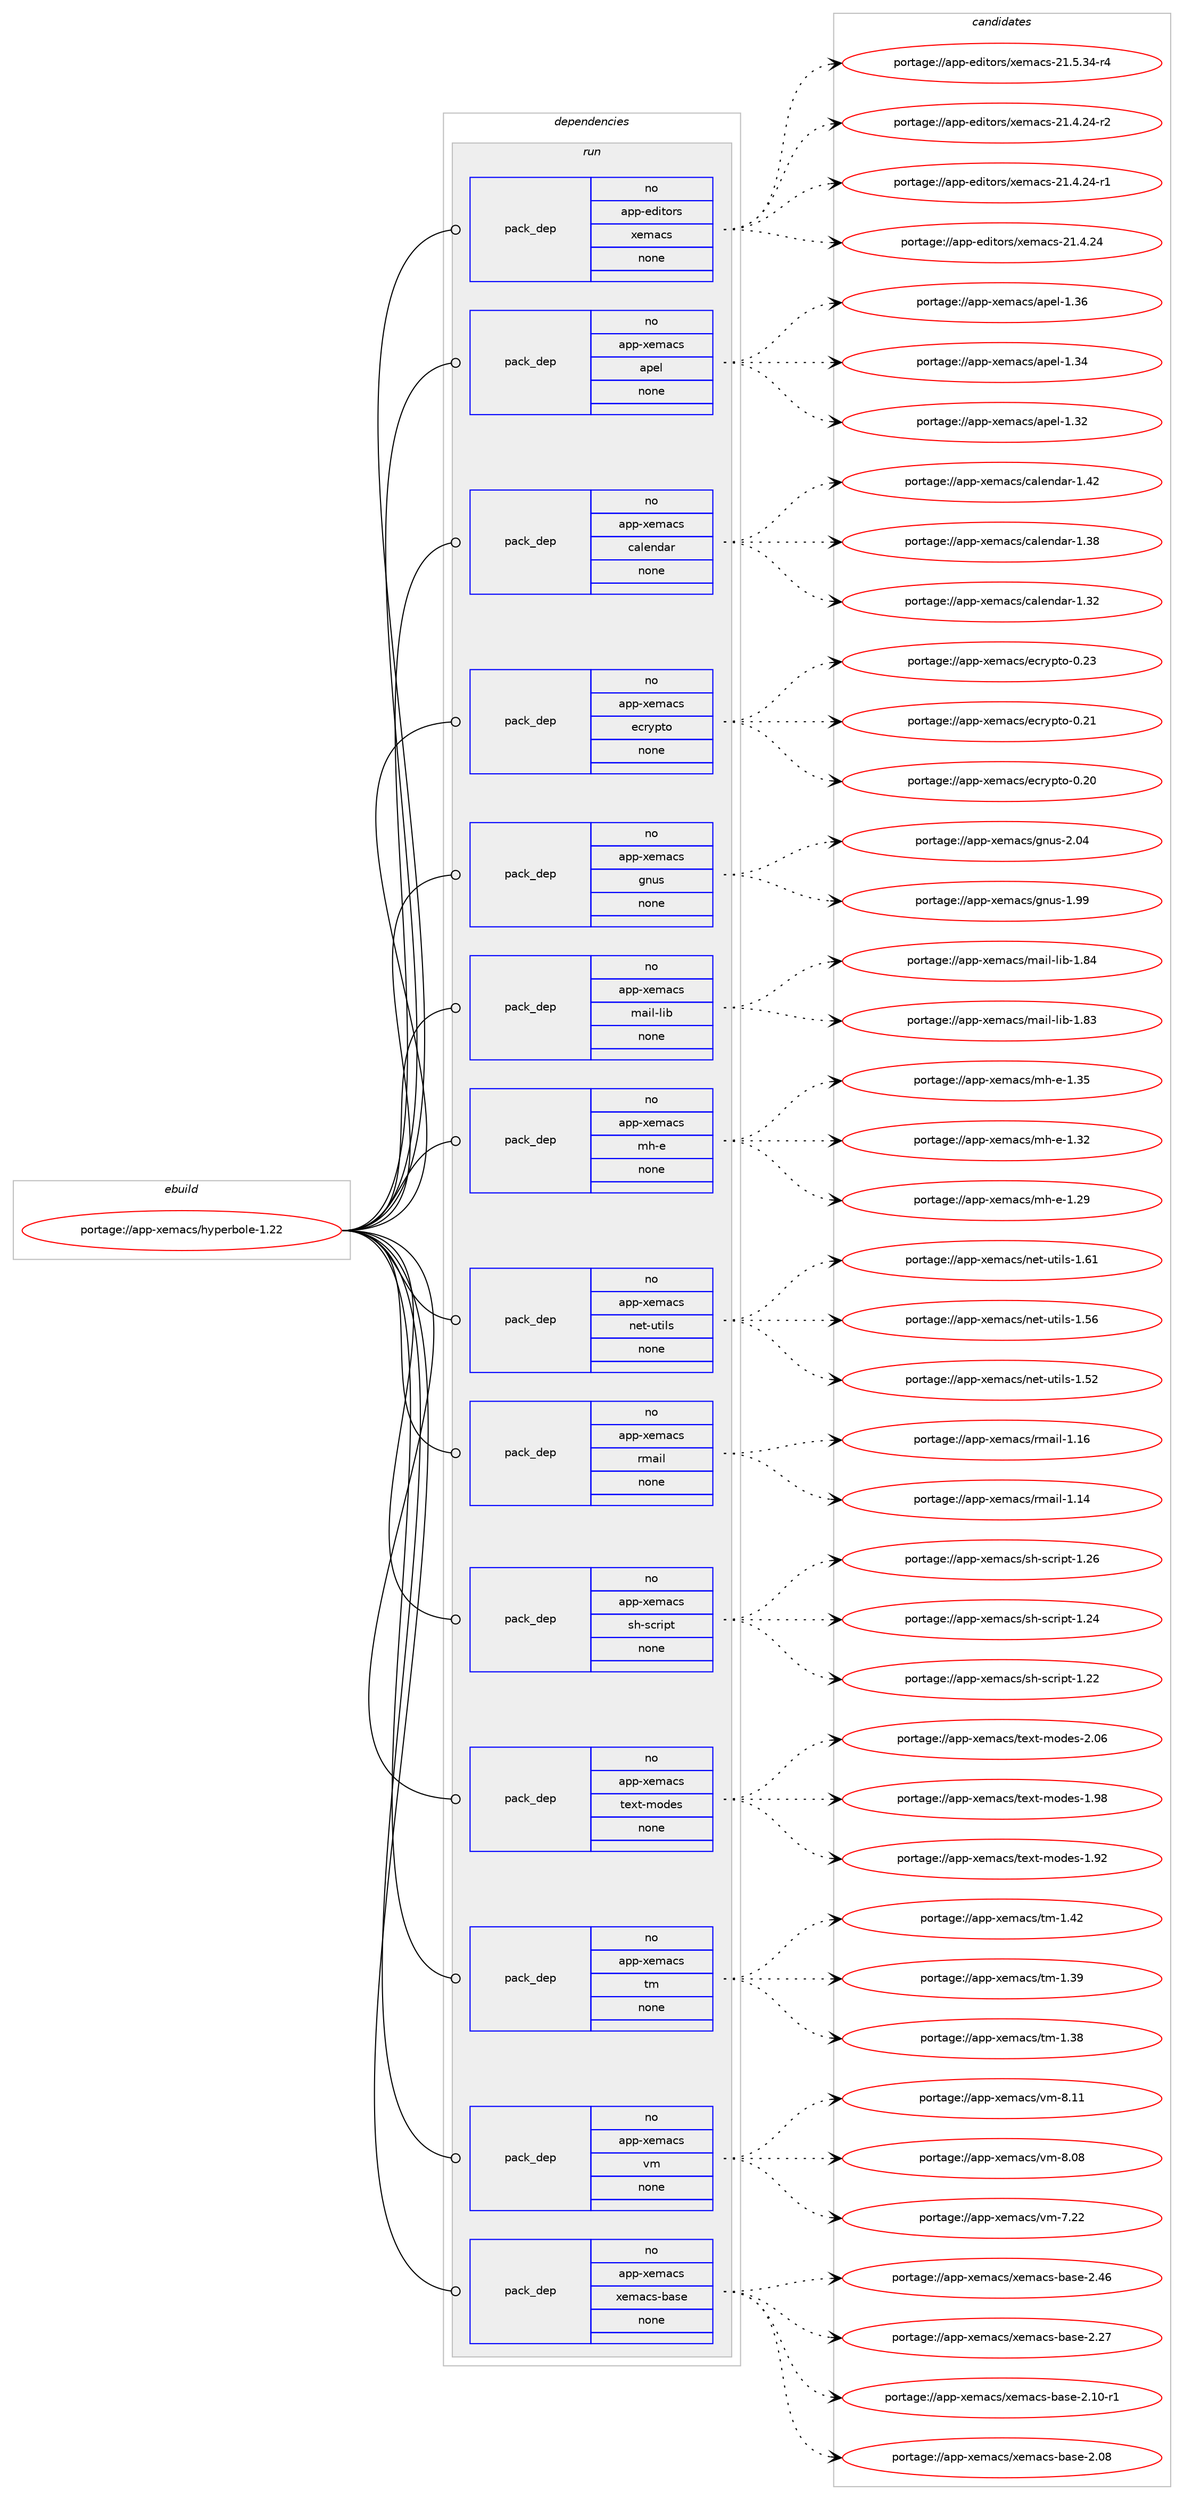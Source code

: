 digraph prolog {

# *************
# Graph options
# *************

newrank=true;
concentrate=true;
compound=true;
graph [rankdir=LR,fontname=Helvetica,fontsize=10,ranksep=1.5];#, ranksep=2.5, nodesep=0.2];
edge  [arrowhead=vee];
node  [fontname=Helvetica,fontsize=10];

# **********
# The ebuild
# **********

subgraph cluster_leftcol {
color=gray;
label=<<i>ebuild</i>>;
id [label="portage://app-xemacs/hyperbole-1.22", color=red, width=4, href="../app-xemacs/hyperbole-1.22.svg"];
}

# ****************
# The dependencies
# ****************

subgraph cluster_midcol {
color=gray;
label=<<i>dependencies</i>>;
subgraph cluster_compile {
fillcolor="#eeeeee";
style=filled;
label=<<i>compile</i>>;
}
subgraph cluster_compileandrun {
fillcolor="#eeeeee";
style=filled;
label=<<i>compile and run</i>>;
}
subgraph cluster_run {
fillcolor="#eeeeee";
style=filled;
label=<<i>run</i>>;
subgraph pack441690 {
dependency588178 [label=<<TABLE BORDER="0" CELLBORDER="1" CELLSPACING="0" CELLPADDING="4" WIDTH="220"><TR><TD ROWSPAN="6" CELLPADDING="30">pack_dep</TD></TR><TR><TD WIDTH="110">no</TD></TR><TR><TD>app-editors</TD></TR><TR><TD>xemacs</TD></TR><TR><TD>none</TD></TR><TR><TD></TD></TR></TABLE>>, shape=none, color=blue];
}
id:e -> dependency588178:w [weight=20,style="solid",arrowhead="odot"];
subgraph pack441691 {
dependency588179 [label=<<TABLE BORDER="0" CELLBORDER="1" CELLSPACING="0" CELLPADDING="4" WIDTH="220"><TR><TD ROWSPAN="6" CELLPADDING="30">pack_dep</TD></TR><TR><TD WIDTH="110">no</TD></TR><TR><TD>app-xemacs</TD></TR><TR><TD>apel</TD></TR><TR><TD>none</TD></TR><TR><TD></TD></TR></TABLE>>, shape=none, color=blue];
}
id:e -> dependency588179:w [weight=20,style="solid",arrowhead="odot"];
subgraph pack441692 {
dependency588180 [label=<<TABLE BORDER="0" CELLBORDER="1" CELLSPACING="0" CELLPADDING="4" WIDTH="220"><TR><TD ROWSPAN="6" CELLPADDING="30">pack_dep</TD></TR><TR><TD WIDTH="110">no</TD></TR><TR><TD>app-xemacs</TD></TR><TR><TD>calendar</TD></TR><TR><TD>none</TD></TR><TR><TD></TD></TR></TABLE>>, shape=none, color=blue];
}
id:e -> dependency588180:w [weight=20,style="solid",arrowhead="odot"];
subgraph pack441693 {
dependency588181 [label=<<TABLE BORDER="0" CELLBORDER="1" CELLSPACING="0" CELLPADDING="4" WIDTH="220"><TR><TD ROWSPAN="6" CELLPADDING="30">pack_dep</TD></TR><TR><TD WIDTH="110">no</TD></TR><TR><TD>app-xemacs</TD></TR><TR><TD>ecrypto</TD></TR><TR><TD>none</TD></TR><TR><TD></TD></TR></TABLE>>, shape=none, color=blue];
}
id:e -> dependency588181:w [weight=20,style="solid",arrowhead="odot"];
subgraph pack441694 {
dependency588182 [label=<<TABLE BORDER="0" CELLBORDER="1" CELLSPACING="0" CELLPADDING="4" WIDTH="220"><TR><TD ROWSPAN="6" CELLPADDING="30">pack_dep</TD></TR><TR><TD WIDTH="110">no</TD></TR><TR><TD>app-xemacs</TD></TR><TR><TD>gnus</TD></TR><TR><TD>none</TD></TR><TR><TD></TD></TR></TABLE>>, shape=none, color=blue];
}
id:e -> dependency588182:w [weight=20,style="solid",arrowhead="odot"];
subgraph pack441695 {
dependency588183 [label=<<TABLE BORDER="0" CELLBORDER="1" CELLSPACING="0" CELLPADDING="4" WIDTH="220"><TR><TD ROWSPAN="6" CELLPADDING="30">pack_dep</TD></TR><TR><TD WIDTH="110">no</TD></TR><TR><TD>app-xemacs</TD></TR><TR><TD>mail-lib</TD></TR><TR><TD>none</TD></TR><TR><TD></TD></TR></TABLE>>, shape=none, color=blue];
}
id:e -> dependency588183:w [weight=20,style="solid",arrowhead="odot"];
subgraph pack441696 {
dependency588184 [label=<<TABLE BORDER="0" CELLBORDER="1" CELLSPACING="0" CELLPADDING="4" WIDTH="220"><TR><TD ROWSPAN="6" CELLPADDING="30">pack_dep</TD></TR><TR><TD WIDTH="110">no</TD></TR><TR><TD>app-xemacs</TD></TR><TR><TD>mh-e</TD></TR><TR><TD>none</TD></TR><TR><TD></TD></TR></TABLE>>, shape=none, color=blue];
}
id:e -> dependency588184:w [weight=20,style="solid",arrowhead="odot"];
subgraph pack441697 {
dependency588185 [label=<<TABLE BORDER="0" CELLBORDER="1" CELLSPACING="0" CELLPADDING="4" WIDTH="220"><TR><TD ROWSPAN="6" CELLPADDING="30">pack_dep</TD></TR><TR><TD WIDTH="110">no</TD></TR><TR><TD>app-xemacs</TD></TR><TR><TD>net-utils</TD></TR><TR><TD>none</TD></TR><TR><TD></TD></TR></TABLE>>, shape=none, color=blue];
}
id:e -> dependency588185:w [weight=20,style="solid",arrowhead="odot"];
subgraph pack441698 {
dependency588186 [label=<<TABLE BORDER="0" CELLBORDER="1" CELLSPACING="0" CELLPADDING="4" WIDTH="220"><TR><TD ROWSPAN="6" CELLPADDING="30">pack_dep</TD></TR><TR><TD WIDTH="110">no</TD></TR><TR><TD>app-xemacs</TD></TR><TR><TD>rmail</TD></TR><TR><TD>none</TD></TR><TR><TD></TD></TR></TABLE>>, shape=none, color=blue];
}
id:e -> dependency588186:w [weight=20,style="solid",arrowhead="odot"];
subgraph pack441699 {
dependency588187 [label=<<TABLE BORDER="0" CELLBORDER="1" CELLSPACING="0" CELLPADDING="4" WIDTH="220"><TR><TD ROWSPAN="6" CELLPADDING="30">pack_dep</TD></TR><TR><TD WIDTH="110">no</TD></TR><TR><TD>app-xemacs</TD></TR><TR><TD>sh-script</TD></TR><TR><TD>none</TD></TR><TR><TD></TD></TR></TABLE>>, shape=none, color=blue];
}
id:e -> dependency588187:w [weight=20,style="solid",arrowhead="odot"];
subgraph pack441700 {
dependency588188 [label=<<TABLE BORDER="0" CELLBORDER="1" CELLSPACING="0" CELLPADDING="4" WIDTH="220"><TR><TD ROWSPAN="6" CELLPADDING="30">pack_dep</TD></TR><TR><TD WIDTH="110">no</TD></TR><TR><TD>app-xemacs</TD></TR><TR><TD>text-modes</TD></TR><TR><TD>none</TD></TR><TR><TD></TD></TR></TABLE>>, shape=none, color=blue];
}
id:e -> dependency588188:w [weight=20,style="solid",arrowhead="odot"];
subgraph pack441701 {
dependency588189 [label=<<TABLE BORDER="0" CELLBORDER="1" CELLSPACING="0" CELLPADDING="4" WIDTH="220"><TR><TD ROWSPAN="6" CELLPADDING="30">pack_dep</TD></TR><TR><TD WIDTH="110">no</TD></TR><TR><TD>app-xemacs</TD></TR><TR><TD>tm</TD></TR><TR><TD>none</TD></TR><TR><TD></TD></TR></TABLE>>, shape=none, color=blue];
}
id:e -> dependency588189:w [weight=20,style="solid",arrowhead="odot"];
subgraph pack441702 {
dependency588190 [label=<<TABLE BORDER="0" CELLBORDER="1" CELLSPACING="0" CELLPADDING="4" WIDTH="220"><TR><TD ROWSPAN="6" CELLPADDING="30">pack_dep</TD></TR><TR><TD WIDTH="110">no</TD></TR><TR><TD>app-xemacs</TD></TR><TR><TD>vm</TD></TR><TR><TD>none</TD></TR><TR><TD></TD></TR></TABLE>>, shape=none, color=blue];
}
id:e -> dependency588190:w [weight=20,style="solid",arrowhead="odot"];
subgraph pack441703 {
dependency588191 [label=<<TABLE BORDER="0" CELLBORDER="1" CELLSPACING="0" CELLPADDING="4" WIDTH="220"><TR><TD ROWSPAN="6" CELLPADDING="30">pack_dep</TD></TR><TR><TD WIDTH="110">no</TD></TR><TR><TD>app-xemacs</TD></TR><TR><TD>xemacs-base</TD></TR><TR><TD>none</TD></TR><TR><TD></TD></TR></TABLE>>, shape=none, color=blue];
}
id:e -> dependency588191:w [weight=20,style="solid",arrowhead="odot"];
}
}

# **************
# The candidates
# **************

subgraph cluster_choices {
rank=same;
color=gray;
label=<<i>candidates</i>>;

subgraph choice441690 {
color=black;
nodesep=1;
choice971121124510110010511611111411547120101109979911545504946534651524511452 [label="portage://app-editors/xemacs-21.5.34-r4", color=red, width=4,href="../app-editors/xemacs-21.5.34-r4.svg"];
choice971121124510110010511611111411547120101109979911545504946524650524511450 [label="portage://app-editors/xemacs-21.4.24-r2", color=red, width=4,href="../app-editors/xemacs-21.4.24-r2.svg"];
choice971121124510110010511611111411547120101109979911545504946524650524511449 [label="portage://app-editors/xemacs-21.4.24-r1", color=red, width=4,href="../app-editors/xemacs-21.4.24-r1.svg"];
choice97112112451011001051161111141154712010110997991154550494652465052 [label="portage://app-editors/xemacs-21.4.24", color=red, width=4,href="../app-editors/xemacs-21.4.24.svg"];
dependency588178:e -> choice971121124510110010511611111411547120101109979911545504946534651524511452:w [style=dotted,weight="100"];
dependency588178:e -> choice971121124510110010511611111411547120101109979911545504946524650524511450:w [style=dotted,weight="100"];
dependency588178:e -> choice971121124510110010511611111411547120101109979911545504946524650524511449:w [style=dotted,weight="100"];
dependency588178:e -> choice97112112451011001051161111141154712010110997991154550494652465052:w [style=dotted,weight="100"];
}
subgraph choice441691 {
color=black;
nodesep=1;
choice9711211245120101109979911547971121011084549465154 [label="portage://app-xemacs/apel-1.36", color=red, width=4,href="../app-xemacs/apel-1.36.svg"];
choice9711211245120101109979911547971121011084549465152 [label="portage://app-xemacs/apel-1.34", color=red, width=4,href="../app-xemacs/apel-1.34.svg"];
choice9711211245120101109979911547971121011084549465150 [label="portage://app-xemacs/apel-1.32", color=red, width=4,href="../app-xemacs/apel-1.32.svg"];
dependency588179:e -> choice9711211245120101109979911547971121011084549465154:w [style=dotted,weight="100"];
dependency588179:e -> choice9711211245120101109979911547971121011084549465152:w [style=dotted,weight="100"];
dependency588179:e -> choice9711211245120101109979911547971121011084549465150:w [style=dotted,weight="100"];
}
subgraph choice441692 {
color=black;
nodesep=1;
choice97112112451201011099799115479997108101110100971144549465250 [label="portage://app-xemacs/calendar-1.42", color=red, width=4,href="../app-xemacs/calendar-1.42.svg"];
choice97112112451201011099799115479997108101110100971144549465156 [label="portage://app-xemacs/calendar-1.38", color=red, width=4,href="../app-xemacs/calendar-1.38.svg"];
choice97112112451201011099799115479997108101110100971144549465150 [label="portage://app-xemacs/calendar-1.32", color=red, width=4,href="../app-xemacs/calendar-1.32.svg"];
dependency588180:e -> choice97112112451201011099799115479997108101110100971144549465250:w [style=dotted,weight="100"];
dependency588180:e -> choice97112112451201011099799115479997108101110100971144549465156:w [style=dotted,weight="100"];
dependency588180:e -> choice97112112451201011099799115479997108101110100971144549465150:w [style=dotted,weight="100"];
}
subgraph choice441693 {
color=black;
nodesep=1;
choice9711211245120101109979911547101991141211121161114548465051 [label="portage://app-xemacs/ecrypto-0.23", color=red, width=4,href="../app-xemacs/ecrypto-0.23.svg"];
choice9711211245120101109979911547101991141211121161114548465049 [label="portage://app-xemacs/ecrypto-0.21", color=red, width=4,href="../app-xemacs/ecrypto-0.21.svg"];
choice9711211245120101109979911547101991141211121161114548465048 [label="portage://app-xemacs/ecrypto-0.20", color=red, width=4,href="../app-xemacs/ecrypto-0.20.svg"];
dependency588181:e -> choice9711211245120101109979911547101991141211121161114548465051:w [style=dotted,weight="100"];
dependency588181:e -> choice9711211245120101109979911547101991141211121161114548465049:w [style=dotted,weight="100"];
dependency588181:e -> choice9711211245120101109979911547101991141211121161114548465048:w [style=dotted,weight="100"];
}
subgraph choice441694 {
color=black;
nodesep=1;
choice97112112451201011099799115471031101171154550464852 [label="portage://app-xemacs/gnus-2.04", color=red, width=4,href="../app-xemacs/gnus-2.04.svg"];
choice97112112451201011099799115471031101171154549465757 [label="portage://app-xemacs/gnus-1.99", color=red, width=4,href="../app-xemacs/gnus-1.99.svg"];
dependency588182:e -> choice97112112451201011099799115471031101171154550464852:w [style=dotted,weight="100"];
dependency588182:e -> choice97112112451201011099799115471031101171154549465757:w [style=dotted,weight="100"];
}
subgraph choice441695 {
color=black;
nodesep=1;
choice97112112451201011099799115471099710510845108105984549465652 [label="portage://app-xemacs/mail-lib-1.84", color=red, width=4,href="../app-xemacs/mail-lib-1.84.svg"];
choice97112112451201011099799115471099710510845108105984549465651 [label="portage://app-xemacs/mail-lib-1.83", color=red, width=4,href="../app-xemacs/mail-lib-1.83.svg"];
dependency588183:e -> choice97112112451201011099799115471099710510845108105984549465652:w [style=dotted,weight="100"];
dependency588183:e -> choice97112112451201011099799115471099710510845108105984549465651:w [style=dotted,weight="100"];
}
subgraph choice441696 {
color=black;
nodesep=1;
choice9711211245120101109979911547109104451014549465153 [label="portage://app-xemacs/mh-e-1.35", color=red, width=4,href="../app-xemacs/mh-e-1.35.svg"];
choice9711211245120101109979911547109104451014549465150 [label="portage://app-xemacs/mh-e-1.32", color=red, width=4,href="../app-xemacs/mh-e-1.32.svg"];
choice9711211245120101109979911547109104451014549465057 [label="portage://app-xemacs/mh-e-1.29", color=red, width=4,href="../app-xemacs/mh-e-1.29.svg"];
dependency588184:e -> choice9711211245120101109979911547109104451014549465153:w [style=dotted,weight="100"];
dependency588184:e -> choice9711211245120101109979911547109104451014549465150:w [style=dotted,weight="100"];
dependency588184:e -> choice9711211245120101109979911547109104451014549465057:w [style=dotted,weight="100"];
}
subgraph choice441697 {
color=black;
nodesep=1;
choice9711211245120101109979911547110101116451171161051081154549465449 [label="portage://app-xemacs/net-utils-1.61", color=red, width=4,href="../app-xemacs/net-utils-1.61.svg"];
choice9711211245120101109979911547110101116451171161051081154549465354 [label="portage://app-xemacs/net-utils-1.56", color=red, width=4,href="../app-xemacs/net-utils-1.56.svg"];
choice9711211245120101109979911547110101116451171161051081154549465350 [label="portage://app-xemacs/net-utils-1.52", color=red, width=4,href="../app-xemacs/net-utils-1.52.svg"];
dependency588185:e -> choice9711211245120101109979911547110101116451171161051081154549465449:w [style=dotted,weight="100"];
dependency588185:e -> choice9711211245120101109979911547110101116451171161051081154549465354:w [style=dotted,weight="100"];
dependency588185:e -> choice9711211245120101109979911547110101116451171161051081154549465350:w [style=dotted,weight="100"];
}
subgraph choice441698 {
color=black;
nodesep=1;
choice9711211245120101109979911547114109971051084549464954 [label="portage://app-xemacs/rmail-1.16", color=red, width=4,href="../app-xemacs/rmail-1.16.svg"];
choice9711211245120101109979911547114109971051084549464952 [label="portage://app-xemacs/rmail-1.14", color=red, width=4,href="../app-xemacs/rmail-1.14.svg"];
dependency588186:e -> choice9711211245120101109979911547114109971051084549464954:w [style=dotted,weight="100"];
dependency588186:e -> choice9711211245120101109979911547114109971051084549464952:w [style=dotted,weight="100"];
}
subgraph choice441699 {
color=black;
nodesep=1;
choice971121124512010110997991154711510445115991141051121164549465054 [label="portage://app-xemacs/sh-script-1.26", color=red, width=4,href="../app-xemacs/sh-script-1.26.svg"];
choice971121124512010110997991154711510445115991141051121164549465052 [label="portage://app-xemacs/sh-script-1.24", color=red, width=4,href="../app-xemacs/sh-script-1.24.svg"];
choice971121124512010110997991154711510445115991141051121164549465050 [label="portage://app-xemacs/sh-script-1.22", color=red, width=4,href="../app-xemacs/sh-script-1.22.svg"];
dependency588187:e -> choice971121124512010110997991154711510445115991141051121164549465054:w [style=dotted,weight="100"];
dependency588187:e -> choice971121124512010110997991154711510445115991141051121164549465052:w [style=dotted,weight="100"];
dependency588187:e -> choice971121124512010110997991154711510445115991141051121164549465050:w [style=dotted,weight="100"];
}
subgraph choice441700 {
color=black;
nodesep=1;
choice9711211245120101109979911547116101120116451091111001011154550464854 [label="portage://app-xemacs/text-modes-2.06", color=red, width=4,href="../app-xemacs/text-modes-2.06.svg"];
choice9711211245120101109979911547116101120116451091111001011154549465756 [label="portage://app-xemacs/text-modes-1.98", color=red, width=4,href="../app-xemacs/text-modes-1.98.svg"];
choice9711211245120101109979911547116101120116451091111001011154549465750 [label="portage://app-xemacs/text-modes-1.92", color=red, width=4,href="../app-xemacs/text-modes-1.92.svg"];
dependency588188:e -> choice9711211245120101109979911547116101120116451091111001011154550464854:w [style=dotted,weight="100"];
dependency588188:e -> choice9711211245120101109979911547116101120116451091111001011154549465756:w [style=dotted,weight="100"];
dependency588188:e -> choice9711211245120101109979911547116101120116451091111001011154549465750:w [style=dotted,weight="100"];
}
subgraph choice441701 {
color=black;
nodesep=1;
choice97112112451201011099799115471161094549465250 [label="portage://app-xemacs/tm-1.42", color=red, width=4,href="../app-xemacs/tm-1.42.svg"];
choice97112112451201011099799115471161094549465157 [label="portage://app-xemacs/tm-1.39", color=red, width=4,href="../app-xemacs/tm-1.39.svg"];
choice97112112451201011099799115471161094549465156 [label="portage://app-xemacs/tm-1.38", color=red, width=4,href="../app-xemacs/tm-1.38.svg"];
dependency588189:e -> choice97112112451201011099799115471161094549465250:w [style=dotted,weight="100"];
dependency588189:e -> choice97112112451201011099799115471161094549465157:w [style=dotted,weight="100"];
dependency588189:e -> choice97112112451201011099799115471161094549465156:w [style=dotted,weight="100"];
}
subgraph choice441702 {
color=black;
nodesep=1;
choice97112112451201011099799115471181094556464949 [label="portage://app-xemacs/vm-8.11", color=red, width=4,href="../app-xemacs/vm-8.11.svg"];
choice97112112451201011099799115471181094556464856 [label="portage://app-xemacs/vm-8.08", color=red, width=4,href="../app-xemacs/vm-8.08.svg"];
choice97112112451201011099799115471181094555465050 [label="portage://app-xemacs/vm-7.22", color=red, width=4,href="../app-xemacs/vm-7.22.svg"];
dependency588190:e -> choice97112112451201011099799115471181094556464949:w [style=dotted,weight="100"];
dependency588190:e -> choice97112112451201011099799115471181094556464856:w [style=dotted,weight="100"];
dependency588190:e -> choice97112112451201011099799115471181094555465050:w [style=dotted,weight="100"];
}
subgraph choice441703 {
color=black;
nodesep=1;
choice971121124512010110997991154712010110997991154598971151014550465254 [label="portage://app-xemacs/xemacs-base-2.46", color=red, width=4,href="../app-xemacs/xemacs-base-2.46.svg"];
choice971121124512010110997991154712010110997991154598971151014550465055 [label="portage://app-xemacs/xemacs-base-2.27", color=red, width=4,href="../app-xemacs/xemacs-base-2.27.svg"];
choice9711211245120101109979911547120101109979911545989711510145504649484511449 [label="portage://app-xemacs/xemacs-base-2.10-r1", color=red, width=4,href="../app-xemacs/xemacs-base-2.10-r1.svg"];
choice971121124512010110997991154712010110997991154598971151014550464856 [label="portage://app-xemacs/xemacs-base-2.08", color=red, width=4,href="../app-xemacs/xemacs-base-2.08.svg"];
dependency588191:e -> choice971121124512010110997991154712010110997991154598971151014550465254:w [style=dotted,weight="100"];
dependency588191:e -> choice971121124512010110997991154712010110997991154598971151014550465055:w [style=dotted,weight="100"];
dependency588191:e -> choice9711211245120101109979911547120101109979911545989711510145504649484511449:w [style=dotted,weight="100"];
dependency588191:e -> choice971121124512010110997991154712010110997991154598971151014550464856:w [style=dotted,weight="100"];
}
}

}
